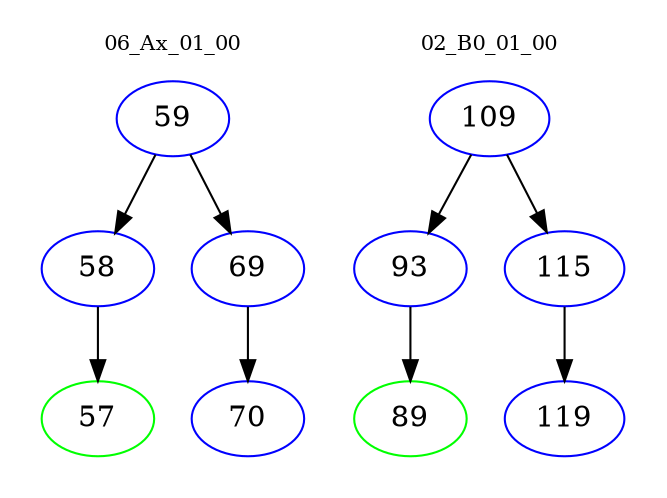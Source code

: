 digraph{
subgraph cluster_0 {
color = white
label = "06_Ax_01_00";
fontsize=10;
T0_59 [label="59", color="blue"]
T0_59 -> T0_58 [color="black"]
T0_58 [label="58", color="blue"]
T0_58 -> T0_57 [color="black"]
T0_57 [label="57", color="green"]
T0_59 -> T0_69 [color="black"]
T0_69 [label="69", color="blue"]
T0_69 -> T0_70 [color="black"]
T0_70 [label="70", color="blue"]
}
subgraph cluster_1 {
color = white
label = "02_B0_01_00";
fontsize=10;
T1_109 [label="109", color="blue"]
T1_109 -> T1_93 [color="black"]
T1_93 [label="93", color="blue"]
T1_93 -> T1_89 [color="black"]
T1_89 [label="89", color="green"]
T1_109 -> T1_115 [color="black"]
T1_115 [label="115", color="blue"]
T1_115 -> T1_119 [color="black"]
T1_119 [label="119", color="blue"]
}
}
